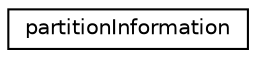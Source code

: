 digraph "Graphical Class Hierarchy"
{
 // LATEX_PDF_SIZE
  edge [fontname="Helvetica",fontsize="10",labelfontname="Helvetica",labelfontsize="10"];
  node [fontname="Helvetica",fontsize="10",shape=record];
  rankdir="LR";
  Node0 [label="partitionInformation",height=0.2,width=0.4,color="black", fillcolor="white", style="filled",URL="$structpartitionInformation.html",tooltip=" "];
}
